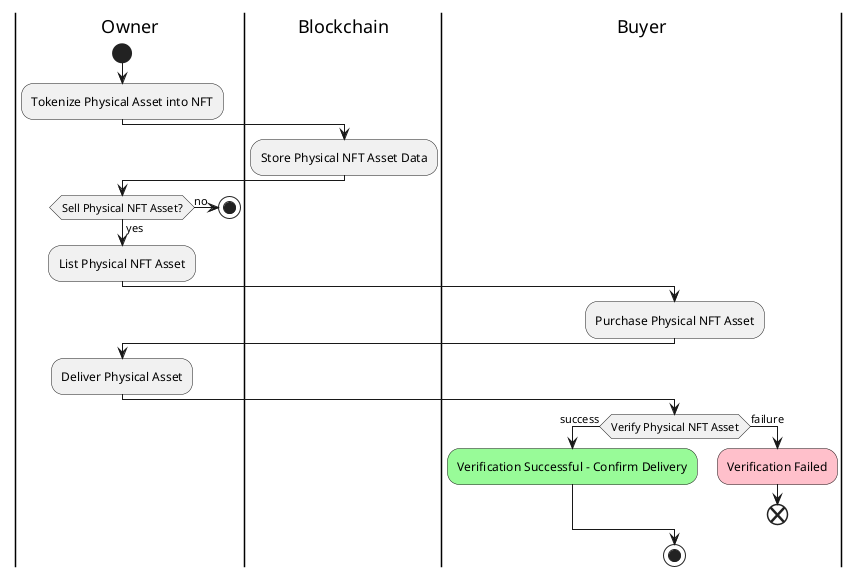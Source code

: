 @startuml activity0
|Owner|
start
:Tokenize Physical Asset into NFT;
|Blockchain|
:Store Physical NFT Asset Data;
|Owner|
if (Sell Physical NFT Asset?) then (yes)
  :List Physical NFT Asset;
else (no)
  stop
endif
|Buyer|
:Purchase Physical NFT Asset;
|Owner|
:Deliver Physical Asset;
|Buyer|
if (Verify Physical NFT Asset) then (success)
  #palegreen:Verification Successful - Confirm Delivery;
else (failure)
  #pink:Verification Failed;
  end
endif
stop
@enduml
